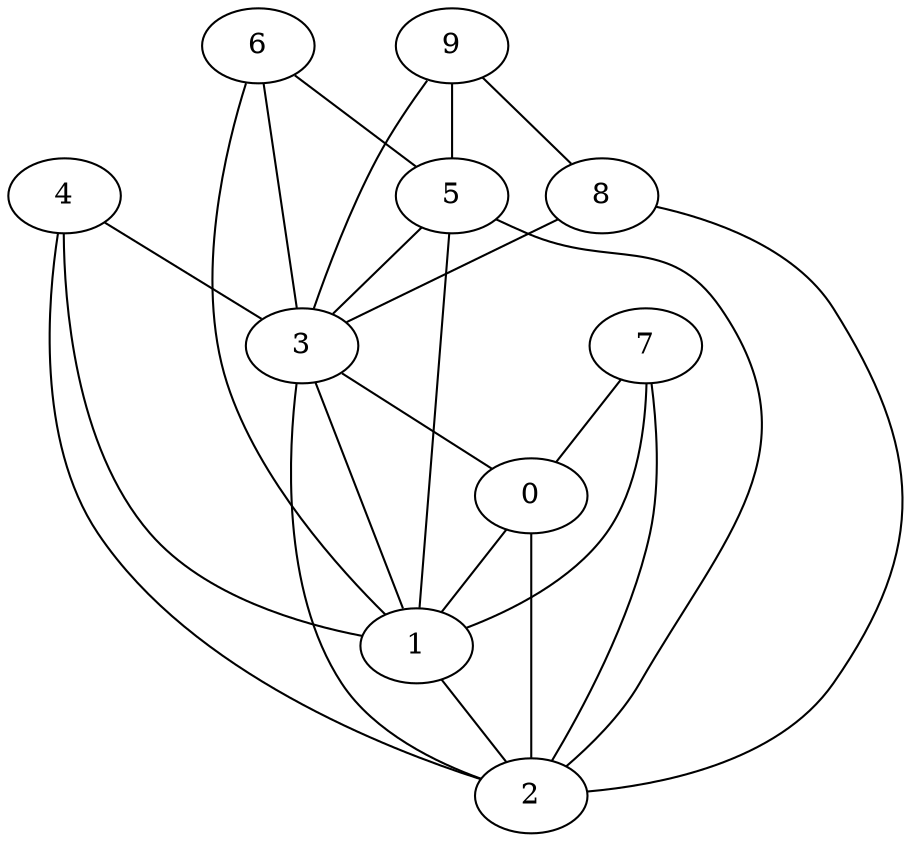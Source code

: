 graph {
    0 [ label = "0" ]
    1 [ label = "1" ]
    2 [ label = "2" ]
    3 [ label = "3" ]
    4 [ label = "4" ]
    5 [ label = "5" ]
    6 [ label = "6" ]
    7 [ label = "7" ]
    8 [ label = "8" ]
    9 [ label = "9" ]
    0 -- 1 [ ]
    0 -- 2 [ ]
    1 -- 2 [ ]
    3 -- 0 [ ]
    3 -- 1 [ ]
    3 -- 2 [ ]
    4 -- 1 [ ]
    4 -- 2 [ ]
    4 -- 3 [ ]
    5 -- 1 [ ]
    5 -- 2 [ ]
    5 -- 3 [ ]
    6 -- 1 [ ]
    6 -- 3 [ ]
    6 -- 5 [ ]
    7 -- 0 [ ]
    7 -- 1 [ ]
    7 -- 2 [ ]
    8 -- 2 [ ]
    8 -- 3 [ ]
    9 -- 8 [ ]
    9 -- 3 [ ]
    9 -- 5 [ ]
}
